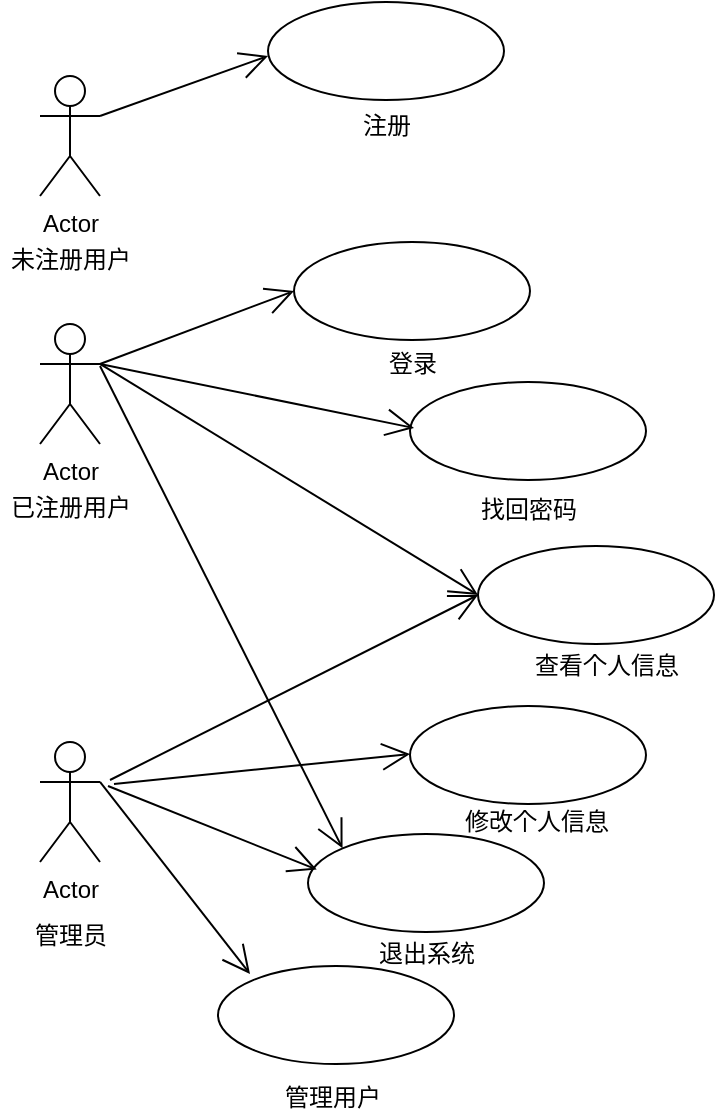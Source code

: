 <mxfile version="15.2.7" type="device"><diagram id="wFE0QG_FPsp0jaGvCLVb" name="Page-1"><mxGraphModel dx="568" dy="560" grid="0" gridSize="10" guides="1" tooltips="1" connect="1" arrows="1" fold="1" page="0" pageScale="1" pageWidth="2339" pageHeight="3300" math="0" shadow="0"><root><mxCell id="0"/><mxCell id="1" parent="0"/><mxCell id="drgWe280ceMCf4JmoCEY-2" value="Actor" style="shape=umlActor;verticalLabelPosition=bottom;verticalAlign=top;html=1;" parent="1" vertex="1"><mxGeometry x="52" y="61" width="30" height="60" as="geometry"/></mxCell><mxCell id="-t0jbA8UKXCqikDOT0D4-4" value="未注册用户" style="text;html=1;align=center;verticalAlign=middle;resizable=0;points=[];autosize=1;strokeColor=none;fillColor=none;" vertex="1" parent="1"><mxGeometry x="32" y="144" width="70" height="18" as="geometry"/></mxCell><mxCell id="-t0jbA8UKXCqikDOT0D4-5" value="" style="ellipse;whiteSpace=wrap;html=1;" vertex="1" parent="1"><mxGeometry x="166" y="24" width="118" height="49" as="geometry"/></mxCell><mxCell id="-t0jbA8UKXCqikDOT0D4-8" value="" style="endArrow=open;endFill=1;endSize=12;html=1;entryX=0;entryY=0.551;entryDx=0;entryDy=0;entryPerimeter=0;exitX=1;exitY=0.333;exitDx=0;exitDy=0;exitPerimeter=0;" edge="1" parent="1" source="drgWe280ceMCf4JmoCEY-2" target="-t0jbA8UKXCqikDOT0D4-5"><mxGeometry width="160" relative="1" as="geometry"><mxPoint x="192" y="284" as="sourcePoint"/><mxPoint x="352" y="284" as="targetPoint"/></mxGeometry></mxCell><mxCell id="-t0jbA8UKXCqikDOT0D4-9" value="Actor" style="shape=umlActor;verticalLabelPosition=bottom;verticalAlign=top;html=1;" vertex="1" parent="1"><mxGeometry x="52" y="185" width="30" height="60" as="geometry"/></mxCell><mxCell id="-t0jbA8UKXCqikDOT0D4-10" value="已注册用户" style="text;html=1;align=center;verticalAlign=middle;resizable=0;points=[];autosize=1;strokeColor=none;fillColor=none;" vertex="1" parent="1"><mxGeometry x="32" y="268" width="70" height="18" as="geometry"/></mxCell><mxCell id="-t0jbA8UKXCqikDOT0D4-12" value="" style="ellipse;whiteSpace=wrap;html=1;" vertex="1" parent="1"><mxGeometry x="179" y="144" width="118" height="49" as="geometry"/></mxCell><mxCell id="-t0jbA8UKXCqikDOT0D4-13" value="" style="ellipse;whiteSpace=wrap;html=1;" vertex="1" parent="1"><mxGeometry x="237" y="214" width="118" height="49" as="geometry"/></mxCell><mxCell id="-t0jbA8UKXCqikDOT0D4-14" value="" style="ellipse;whiteSpace=wrap;html=1;" vertex="1" parent="1"><mxGeometry x="271" y="296" width="118" height="49" as="geometry"/></mxCell><mxCell id="-t0jbA8UKXCqikDOT0D4-15" value="" style="ellipse;whiteSpace=wrap;html=1;" vertex="1" parent="1"><mxGeometry x="237" y="376" width="118" height="49" as="geometry"/></mxCell><mxCell id="-t0jbA8UKXCqikDOT0D4-16" value="" style="ellipse;whiteSpace=wrap;html=1;" vertex="1" parent="1"><mxGeometry x="186" y="440" width="118" height="49" as="geometry"/></mxCell><mxCell id="-t0jbA8UKXCqikDOT0D4-17" value="" style="ellipse;whiteSpace=wrap;html=1;" vertex="1" parent="1"><mxGeometry x="141" y="506" width="118" height="49" as="geometry"/></mxCell><mxCell id="-t0jbA8UKXCqikDOT0D4-19" value="" style="endArrow=open;endFill=1;endSize=12;html=1;exitX=1;exitY=0.333;exitDx=0;exitDy=0;exitPerimeter=0;entryX=0;entryY=0.5;entryDx=0;entryDy=0;" edge="1" parent="1" source="-t0jbA8UKXCqikDOT0D4-9" target="-t0jbA8UKXCqikDOT0D4-12"><mxGeometry width="160" relative="1" as="geometry"><mxPoint x="81" y="191" as="sourcePoint"/><mxPoint x="241" y="191" as="targetPoint"/></mxGeometry></mxCell><mxCell id="-t0jbA8UKXCqikDOT0D4-20" value="" style="endArrow=open;endFill=1;endSize=12;html=1;exitX=1;exitY=0.333;exitDx=0;exitDy=0;exitPerimeter=0;" edge="1" parent="1" source="-t0jbA8UKXCqikDOT0D4-9"><mxGeometry width="160" relative="1" as="geometry"><mxPoint x="79" y="237" as="sourcePoint"/><mxPoint x="239" y="237" as="targetPoint"/></mxGeometry></mxCell><mxCell id="-t0jbA8UKXCqikDOT0D4-21" value="" style="endArrow=open;endFill=1;endSize=12;html=1;exitX=1;exitY=0.333;exitDx=0;exitDy=0;exitPerimeter=0;entryX=0;entryY=0.5;entryDx=0;entryDy=0;" edge="1" parent="1" source="-t0jbA8UKXCqikDOT0D4-9" target="-t0jbA8UKXCqikDOT0D4-14"><mxGeometry width="160" relative="1" as="geometry"><mxPoint x="137" y="282" as="sourcePoint"/><mxPoint x="297" y="282" as="targetPoint"/></mxGeometry></mxCell><mxCell id="-t0jbA8UKXCqikDOT0D4-31" value="Actor" style="shape=umlActor;verticalLabelPosition=bottom;verticalAlign=top;html=1;" vertex="1" parent="1"><mxGeometry x="52" y="394" width="30" height="60" as="geometry"/></mxCell><mxCell id="-t0jbA8UKXCqikDOT0D4-32" value="" style="endArrow=open;endFill=1;endSize=12;html=1;entryX=0;entryY=0;entryDx=0;entryDy=0;" edge="1" parent="1" target="-t0jbA8UKXCqikDOT0D4-16"><mxGeometry width="160" relative="1" as="geometry"><mxPoint x="82" y="206" as="sourcePoint"/><mxPoint x="296" y="372" as="targetPoint"/></mxGeometry></mxCell><mxCell id="-t0jbA8UKXCqikDOT0D4-34" value="" style="endArrow=open;endFill=1;endSize=12;html=1;exitX=1;exitY=0.333;exitDx=0;exitDy=0;exitPerimeter=0;" edge="1" parent="1" source="-t0jbA8UKXCqikDOT0D4-31"><mxGeometry width="160" relative="1" as="geometry"><mxPoint x="105" y="461" as="sourcePoint"/><mxPoint x="157" y="510" as="targetPoint"/></mxGeometry></mxCell><mxCell id="-t0jbA8UKXCqikDOT0D4-40" value="" style="endArrow=open;endFill=1;endSize=12;html=1;entryX=0;entryY=0.5;entryDx=0;entryDy=0;" edge="1" parent="1" target="-t0jbA8UKXCqikDOT0D4-14"><mxGeometry width="160" relative="1" as="geometry"><mxPoint x="87" y="413" as="sourcePoint"/><mxPoint x="215" y="331" as="targetPoint"/></mxGeometry></mxCell><mxCell id="-t0jbA8UKXCqikDOT0D4-41" value="" style="endArrow=open;endFill=1;endSize=12;html=1;" edge="1" parent="1"><mxGeometry width="160" relative="1" as="geometry"><mxPoint x="89" y="415" as="sourcePoint"/><mxPoint x="237" y="400" as="targetPoint"/></mxGeometry></mxCell><mxCell id="-t0jbA8UKXCqikDOT0D4-42" value="" style="endArrow=open;endFill=1;endSize=12;html=1;entryX=0.037;entryY=0.363;entryDx=0;entryDy=0;entryPerimeter=0;" edge="1" parent="1" target="-t0jbA8UKXCqikDOT0D4-16"><mxGeometry width="160" relative="1" as="geometry"><mxPoint x="86" y="416" as="sourcePoint"/><mxPoint x="117" y="330" as="targetPoint"/></mxGeometry></mxCell><mxCell id="-t0jbA8UKXCqikDOT0D4-43" value="管理员" style="text;html=1;align=center;verticalAlign=middle;resizable=0;points=[];autosize=1;strokeColor=none;fillColor=none;" vertex="1" parent="1"><mxGeometry x="44" y="482" width="46" height="18" as="geometry"/></mxCell><mxCell id="-t0jbA8UKXCqikDOT0D4-45" value="注册" style="text;html=1;align=center;verticalAlign=middle;resizable=0;points=[];autosize=1;strokeColor=none;fillColor=none;" vertex="1" parent="1"><mxGeometry x="208" y="77" width="34" height="18" as="geometry"/></mxCell><mxCell id="-t0jbA8UKXCqikDOT0D4-46" value="登录" style="text;html=1;align=center;verticalAlign=middle;resizable=0;points=[];autosize=1;strokeColor=none;fillColor=none;" vertex="1" parent="1"><mxGeometry x="221" y="196" width="34" height="18" as="geometry"/></mxCell><mxCell id="-t0jbA8UKXCqikDOT0D4-47" value="&lt;span&gt;找回密码&lt;/span&gt;" style="text;html=1;align=center;verticalAlign=middle;resizable=0;points=[];autosize=1;strokeColor=none;fillColor=none;" vertex="1" parent="1"><mxGeometry x="267" y="269" width="58" height="18" as="geometry"/></mxCell><mxCell id="-t0jbA8UKXCqikDOT0D4-48" value="&lt;span&gt;查看个人信息&lt;/span&gt;" style="text;html=1;align=center;verticalAlign=middle;resizable=0;points=[];autosize=1;strokeColor=none;fillColor=none;" vertex="1" parent="1"><mxGeometry x="294" y="347" width="82" height="18" as="geometry"/></mxCell><mxCell id="-t0jbA8UKXCqikDOT0D4-49" value="&lt;span&gt;修改个人信息&lt;/span&gt;" style="text;html=1;align=center;verticalAlign=middle;resizable=0;points=[];autosize=1;strokeColor=none;fillColor=none;" vertex="1" parent="1"><mxGeometry x="259" y="425" width="82" height="18" as="geometry"/></mxCell><mxCell id="-t0jbA8UKXCqikDOT0D4-50" value="&lt;span&gt;退出系统&lt;/span&gt;" style="text;html=1;align=center;verticalAlign=middle;resizable=0;points=[];autosize=1;strokeColor=none;fillColor=none;" vertex="1" parent="1"><mxGeometry x="216" y="491" width="58" height="18" as="geometry"/></mxCell><mxCell id="-t0jbA8UKXCqikDOT0D4-52" value="&lt;span&gt;管理用户&lt;/span&gt;" style="text;html=1;align=center;verticalAlign=middle;resizable=0;points=[];autosize=1;strokeColor=none;fillColor=none;" vertex="1" parent="1"><mxGeometry x="169" y="563" width="58" height="18" as="geometry"/></mxCell></root></mxGraphModel></diagram></mxfile>